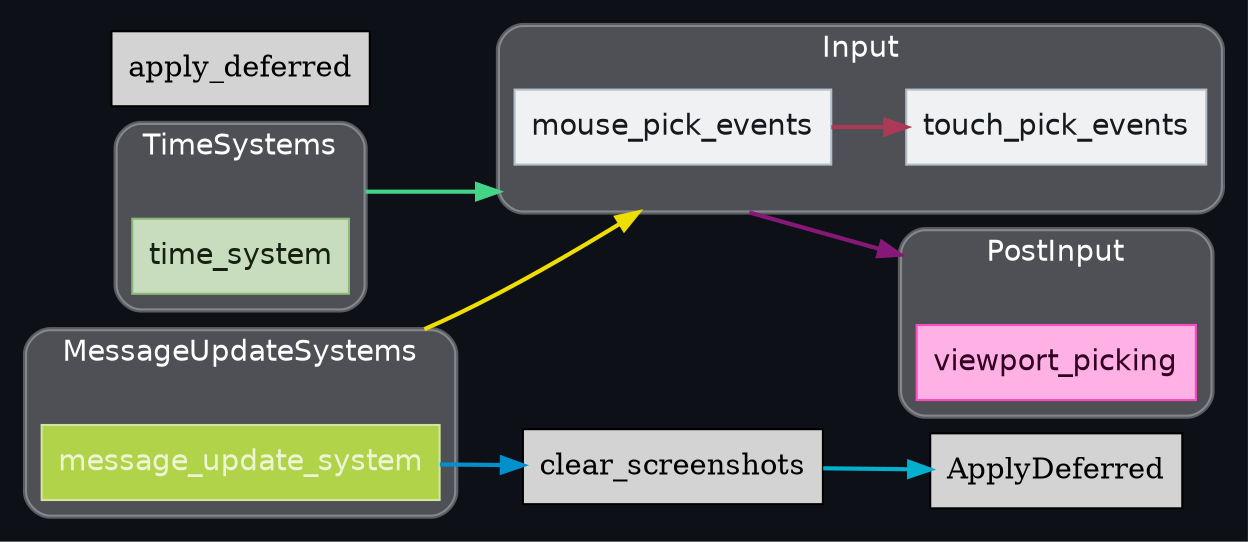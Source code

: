 digraph "" {
	"compound"="true";
	"splines"="spline";
	"rankdir"="LR";
	"bgcolor"="#0d1117";
	"fontname"="Helvetica";
	"nodesep"="0.15";
	edge ["penwidth"="2"];
	node ["shape"="box", "style"="filled"];
	subgraph "clusternode_Set(SystemSetKey(2v1))" {
		"style"="rounded,filled";
		"label"="MessageUpdateSystems";
		"tooltip"="MessageUpdateSystems";
		"fillcolor"="#ffffff44";
		"fontcolor"="#ffffff";
		"color"="#ffffff50";
		"penwidth"="2";
		"set_marker_node_Set(SystemSetKey(2v1))" ["style"="invis", "label"="", "shape"="point"]
		"node_System(SystemKey(1v1))" ["label"="message_update_system", "tooltip"="bevy_ecs::message::update::message_update_system", "fillcolor"="#b0d34a", "fontname"="Helvetica", "fontcolor"="#edf5d5", "color"="#d3e69c", "penwidth"="1"]
	}
	
	subgraph "clusternode_Set(SystemSetKey(4v1))" {
		"style"="rounded,filled";
		"label"="TimeSystems";
		"tooltip"="TimeSystems";
		"fillcolor"="#ffffff44";
		"fontcolor"="#ffffff";
		"color"="#ffffff50";
		"penwidth"="2";
		"set_marker_node_Set(SystemSetKey(4v1))" ["style"="invis", "label"="", "shape"="point"]
		"node_System(SystemKey(2v1))" ["label"="time_system", "tooltip"="bevy_time::time_system", "fillcolor"="#c7ddbd", "fontname"="Helvetica", "fontcolor"="#162111", "color"="#8dba79", "penwidth"="1"]
	}
	
	subgraph "clusternode_Set(SystemSetKey(8v1))" {
		"style"="rounded,filled";
		"label"="PostInput";
		"tooltip"="PostInput";
		"fillcolor"="#ffffff44";
		"fontcolor"="#ffffff";
		"color"="#ffffff50";
		"penwidth"="2";
		"set_marker_node_Set(SystemSetKey(8v1))" ["style"="invis", "label"="", "shape"="point"]
		"node_System(SystemKey(4v1))" ["label"="viewport_picking", "tooltip"="bevy_ui::widget::viewport::viewport_picking", "fillcolor"="#ffb1e5", "fontname"="Helvetica", "fontcolor"="#320021", "color"="#ff4bc2", "penwidth"="1"]
	}
	
	subgraph "clusternode_Set(SystemSetKey(10v1))" {
		"style"="rounded,filled";
		"label"="Input";
		"tooltip"="Input";
		"fillcolor"="#ffffff44";
		"fontcolor"="#ffffff";
		"color"="#ffffff50";
		"penwidth"="2";
		"set_marker_node_Set(SystemSetKey(10v1))" ["style"="invis", "label"="", "shape"="point"]
		"node_System(SystemKey(5v1))" ["label"="mouse_pick_events", "tooltip"="bevy_picking::input::mouse_pick_events", "fillcolor"="#eff1f3", "fontname"="Helvetica", "fontcolor"="#15191d", "color"="#b4bec7", "penwidth"="1"]
		"node_System(SystemKey(6v1))" ["label"="touch_pick_events", "tooltip"="bevy_picking::input::touch_pick_events", "fillcolor"="#eff1f3", "fontname"="Helvetica", "fontcolor"="#15191d", "color"="#b4bec7", "penwidth"="1"]
	}
	
	"node_System(SystemKey(3v1))" ["label"="clear_screenshots", "tooltip"="bevy_render::view::window::screenshot::clear_screenshots"]
	"node_System(SystemKey(7v1))" ["label"="apply_deferred", "tooltip"="bevy_ecs::apply_deferred"]
	"set_marker_node_Set(SystemSetKey(2v1))" -> "set_marker_node_Set(SystemSetKey(10v1))" ["lhead"="clusternode_Set(SystemSetKey(10v1))", "ltail"="clusternode_Set(SystemSetKey(2v1))", "tooltip"="MessageUpdateSystems → Input", "color"="#eede00"]
	"set_marker_node_Set(SystemSetKey(10v1))" -> "set_marker_node_Set(SystemSetKey(8v1))" ["lhead"="clusternode_Set(SystemSetKey(8v1))", "ltail"="clusternode_Set(SystemSetKey(10v1))", "tooltip"="Input → PostInput", "color"="#881877"]
	"node_System(SystemKey(3v1))" -> "ApplyDeferred" ["lhead"="", "ltail"="", "tooltip"="clear_screenshots → SystemTypeSet(fn bevy_ecs::schedule::executor::ApplyDeferred())", "color"="#00b0cc"]
	"node_System(SystemKey(5v1))" -> "node_System(SystemKey(6v1))" ["lhead"="", "ltail"="", "tooltip"="mouse_pick_events → touch_pick_events", "color"="#aa3a55"]
	"set_marker_node_Set(SystemSetKey(4v1))" -> "set_marker_node_Set(SystemSetKey(10v1))" ["lhead"="clusternode_Set(SystemSetKey(10v1))", "ltail"="clusternode_Set(SystemSetKey(4v1))", "tooltip"="TimeSystems → Input", "color"="#44d488"]
	"node_System(SystemKey(1v1))" -> "node_System(SystemKey(3v1))" ["lhead"="", "ltail"="", "tooltip"="SystemTypeSet(fn bevy_ecs::system::exclusive_function_system::ExclusiveFunctionSystem<fn(bevy_ecs::system::system_param::Local<'_, bevy_ecs::component::tick::Tick>), (), bevy_ecs::message::update::message_update_system>()) → clear_screenshots", "color"="#0090cc"]
}
